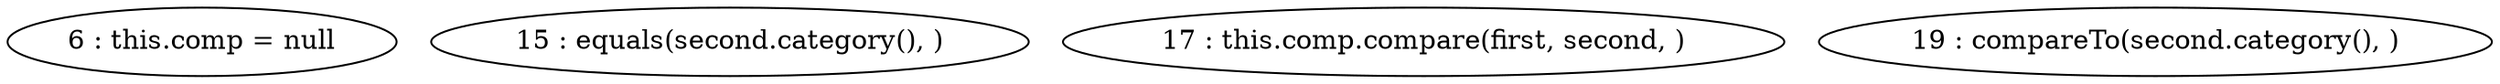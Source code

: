 digraph G {
"6 : this.comp = null"
"15 : equals(second.category(), )"
"17 : this.comp.compare(first, second, )"
"19 : compareTo(second.category(), )"
}